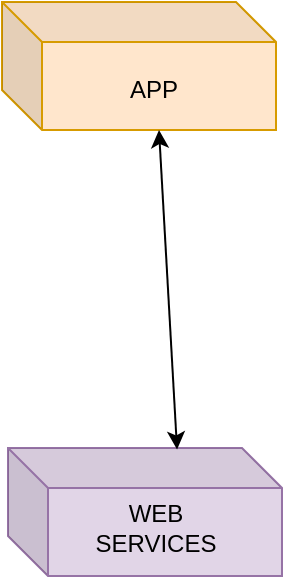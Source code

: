 <mxfile version="14.1.8" type="device"><diagram id="S_FTcU0ttvREjUMKnwdq" name="Página-1"><mxGraphModel dx="771" dy="466" grid="0" gridSize="10" guides="1" tooltips="1" connect="1" arrows="1" fold="1" page="1" pageScale="1" pageWidth="291" pageHeight="413" math="0" shadow="0"><root><mxCell id="0"/><mxCell id="1" parent="0"/><mxCell id="EOpIHtcLuixGNe74FAuK-1" value="" style="shape=cube;whiteSpace=wrap;html=1;boundedLbl=1;backgroundOutline=1;darkOpacity=0.05;darkOpacity2=0.1;fillColor=#ffe6cc;strokeColor=#d79b00;" vertex="1" parent="1"><mxGeometry x="70" y="28" width="137" height="64" as="geometry"/></mxCell><mxCell id="EOpIHtcLuixGNe74FAuK-2" value="" style="shape=cube;whiteSpace=wrap;html=1;boundedLbl=1;backgroundOutline=1;darkOpacity=0.05;darkOpacity2=0.1;fillColor=#e1d5e7;strokeColor=#9673a6;" vertex="1" parent="1"><mxGeometry x="73" y="251" width="137" height="64" as="geometry"/></mxCell><mxCell id="EOpIHtcLuixGNe74FAuK-5" value="APP" style="text;html=1;strokeColor=none;fillColor=none;align=center;verticalAlign=middle;whiteSpace=wrap;rounded=0;" vertex="1" parent="1"><mxGeometry x="126" y="62" width="40" height="20" as="geometry"/></mxCell><mxCell id="EOpIHtcLuixGNe74FAuK-6" value="WEB SERVICES" style="text;html=1;strokeColor=none;fillColor=none;align=center;verticalAlign=middle;whiteSpace=wrap;rounded=0;" vertex="1" parent="1"><mxGeometry x="106" y="281" width="82" height="20" as="geometry"/></mxCell><mxCell id="EOpIHtcLuixGNe74FAuK-7" value="" style="endArrow=classic;startArrow=classic;html=1;entryX=0;entryY=0;entryDx=78.5;entryDy=64;entryPerimeter=0;exitX=0.617;exitY=0.011;exitDx=0;exitDy=0;exitPerimeter=0;" edge="1" parent="1" source="EOpIHtcLuixGNe74FAuK-2" target="EOpIHtcLuixGNe74FAuK-1"><mxGeometry width="50" height="50" relative="1" as="geometry"><mxPoint x="155" y="237" as="sourcePoint"/><mxPoint x="205" y="187" as="targetPoint"/></mxGeometry></mxCell></root></mxGraphModel></diagram></mxfile>